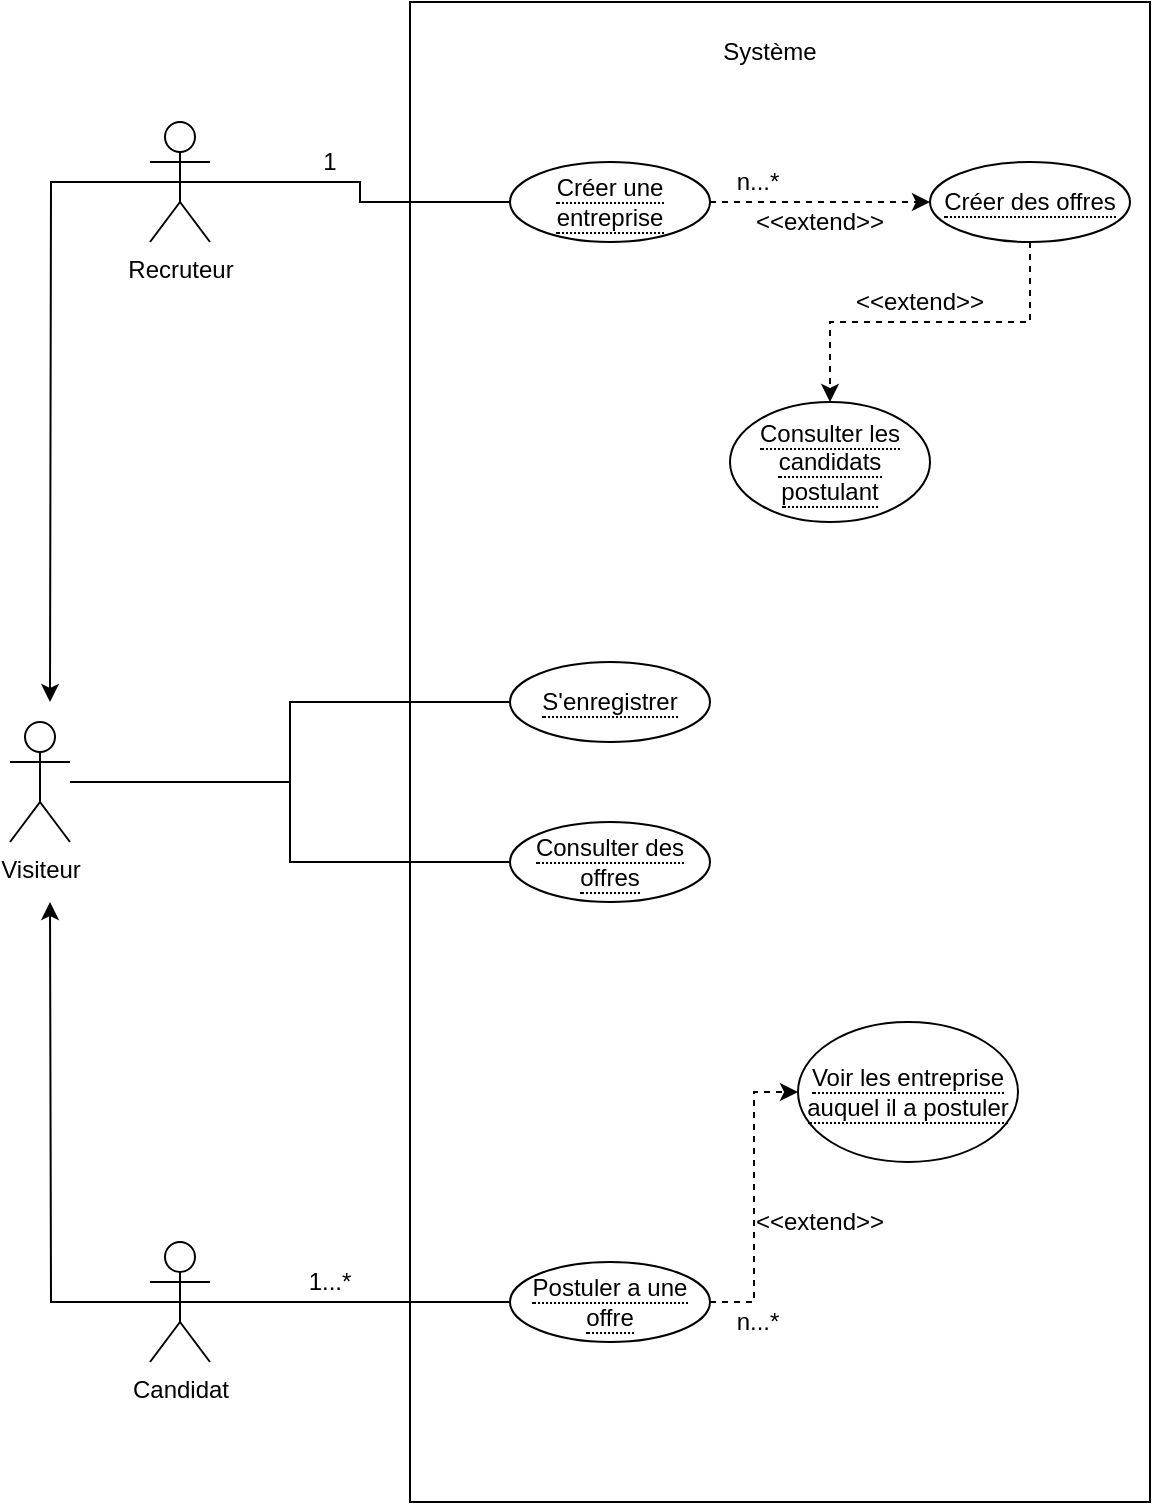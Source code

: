 <mxfile version="26.2.8">
  <diagram name="Page-1" id="br2ZY6DhGDiwCSdYPVaq">
    <mxGraphModel dx="1175" dy="758" grid="1" gridSize="10" guides="1" tooltips="1" connect="1" arrows="1" fold="1" page="1" pageScale="1" pageWidth="827" pageHeight="1169" math="0" shadow="0">
      <root>
        <mxCell id="0" />
        <mxCell id="1" parent="0" />
        <mxCell id="3BdFC592ohsCOy7IGQRM-1" value="" style="whiteSpace=wrap;html=1;" vertex="1" parent="1">
          <mxGeometry x="220" y="130" width="370" height="750" as="geometry" />
        </mxCell>
        <mxCell id="3BdFC592ohsCOy7IGQRM-2" value="Système" style="text;html=1;align=center;verticalAlign=middle;whiteSpace=wrap;rounded=0;" vertex="1" parent="1">
          <mxGeometry x="370" y="140" width="60" height="30" as="geometry" />
        </mxCell>
        <mxCell id="3BdFC592ohsCOy7IGQRM-15" style="edgeStyle=orthogonalEdgeStyle;rounded=0;orthogonalLoop=1;jettySize=auto;html=1;exitX=0.5;exitY=0.5;exitDx=0;exitDy=0;exitPerimeter=0;" edge="1" parent="1" source="3BdFC592ohsCOy7IGQRM-3">
          <mxGeometry relative="1" as="geometry">
            <mxPoint x="40" y="480.0" as="targetPoint" />
          </mxGeometry>
        </mxCell>
        <mxCell id="3BdFC592ohsCOy7IGQRM-20" style="edgeStyle=orthogonalEdgeStyle;rounded=0;orthogonalLoop=1;jettySize=auto;html=1;exitX=0.5;exitY=0.5;exitDx=0;exitDy=0;exitPerimeter=0;endArrow=none;startFill=0;" edge="1" parent="1" source="3BdFC592ohsCOy7IGQRM-3" target="3BdFC592ohsCOy7IGQRM-17">
          <mxGeometry relative="1" as="geometry" />
        </mxCell>
        <mxCell id="3BdFC592ohsCOy7IGQRM-3" value="Recruteur" style="shape=umlActor;verticalLabelPosition=bottom;verticalAlign=top;html=1;outlineConnect=0;" vertex="1" parent="1">
          <mxGeometry x="90" y="190" width="30" height="60" as="geometry" />
        </mxCell>
        <mxCell id="3BdFC592ohsCOy7IGQRM-11" style="edgeStyle=orthogonalEdgeStyle;rounded=0;orthogonalLoop=1;jettySize=auto;html=1;endArrow=none;startFill=0;" edge="1" parent="1" source="3BdFC592ohsCOy7IGQRM-7" target="3BdFC592ohsCOy7IGQRM-9">
          <mxGeometry relative="1" as="geometry" />
        </mxCell>
        <mxCell id="3BdFC592ohsCOy7IGQRM-13" style="edgeStyle=orthogonalEdgeStyle;rounded=0;orthogonalLoop=1;jettySize=auto;html=1;entryX=0;entryY=0.5;entryDx=0;entryDy=0;endArrow=none;startFill=0;" edge="1" parent="1" source="3BdFC592ohsCOy7IGQRM-7" target="3BdFC592ohsCOy7IGQRM-12">
          <mxGeometry relative="1" as="geometry" />
        </mxCell>
        <mxCell id="3BdFC592ohsCOy7IGQRM-7" value="Visiteur" style="shape=umlActor;verticalLabelPosition=bottom;verticalAlign=top;html=1;outlineConnect=0;" vertex="1" parent="1">
          <mxGeometry x="20" y="490" width="30" height="60" as="geometry" />
        </mxCell>
        <mxCell id="3BdFC592ohsCOy7IGQRM-16" style="edgeStyle=orthogonalEdgeStyle;rounded=0;orthogonalLoop=1;jettySize=auto;html=1;exitX=0.5;exitY=0.5;exitDx=0;exitDy=0;exitPerimeter=0;" edge="1" parent="1" source="3BdFC592ohsCOy7IGQRM-8">
          <mxGeometry relative="1" as="geometry">
            <mxPoint x="40" y="580" as="targetPoint" />
          </mxGeometry>
        </mxCell>
        <mxCell id="3BdFC592ohsCOy7IGQRM-26" style="edgeStyle=orthogonalEdgeStyle;rounded=0;orthogonalLoop=1;jettySize=auto;html=1;exitX=0.5;exitY=0.5;exitDx=0;exitDy=0;exitPerimeter=0;endArrow=none;startFill=0;" edge="1" parent="1" source="3BdFC592ohsCOy7IGQRM-8" target="3BdFC592ohsCOy7IGQRM-23">
          <mxGeometry relative="1" as="geometry" />
        </mxCell>
        <mxCell id="3BdFC592ohsCOy7IGQRM-8" value="Candidat" style="shape=umlActor;verticalLabelPosition=bottom;verticalAlign=top;html=1;outlineConnect=0;" vertex="1" parent="1">
          <mxGeometry x="90" y="750" width="30" height="60" as="geometry" />
        </mxCell>
        <mxCell id="3BdFC592ohsCOy7IGQRM-9" value="&lt;span style=&quot;border-bottom: 1px dotted&quot;&gt;S&#39;enregistrer&lt;/span&gt;" style="ellipse;whiteSpace=wrap;html=1;align=center;" vertex="1" parent="1">
          <mxGeometry x="270" y="460" width="100" height="40" as="geometry" />
        </mxCell>
        <mxCell id="3BdFC592ohsCOy7IGQRM-12" value="&lt;span style=&quot;border-bottom: 1px dotted&quot;&gt;Consulter des offres&lt;/span&gt;" style="ellipse;whiteSpace=wrap;html=1;align=center;" vertex="1" parent="1">
          <mxGeometry x="270" y="540" width="100" height="40" as="geometry" />
        </mxCell>
        <mxCell id="3BdFC592ohsCOy7IGQRM-30" style="edgeStyle=orthogonalEdgeStyle;rounded=0;orthogonalLoop=1;jettySize=auto;html=1;dashed=1;" edge="1" parent="1" source="3BdFC592ohsCOy7IGQRM-17" target="3BdFC592ohsCOy7IGQRM-18">
          <mxGeometry relative="1" as="geometry" />
        </mxCell>
        <mxCell id="3BdFC592ohsCOy7IGQRM-17" value="&lt;span style=&quot;border-bottom: 1px dotted&quot;&gt;Créer une entreprise&lt;/span&gt;" style="ellipse;whiteSpace=wrap;html=1;align=center;" vertex="1" parent="1">
          <mxGeometry x="270" y="210" width="100" height="40" as="geometry" />
        </mxCell>
        <mxCell id="3BdFC592ohsCOy7IGQRM-31" style="edgeStyle=orthogonalEdgeStyle;rounded=0;orthogonalLoop=1;jettySize=auto;html=1;entryX=0.5;entryY=0;entryDx=0;entryDy=0;dashed=1;" edge="1" parent="1" source="3BdFC592ohsCOy7IGQRM-18" target="3BdFC592ohsCOy7IGQRM-19">
          <mxGeometry relative="1" as="geometry" />
        </mxCell>
        <mxCell id="3BdFC592ohsCOy7IGQRM-18" value="&lt;span style=&quot;border-bottom: 1px dotted&quot;&gt;Créer des offres&lt;/span&gt;" style="ellipse;whiteSpace=wrap;html=1;align=center;" vertex="1" parent="1">
          <mxGeometry x="480" y="210" width="100" height="40" as="geometry" />
        </mxCell>
        <mxCell id="3BdFC592ohsCOy7IGQRM-19" value="&lt;span style=&quot;border-bottom: 1px dotted&quot;&gt;Consulter les candidats postulant&lt;/span&gt;" style="ellipse;whiteSpace=wrap;html=1;align=center;" vertex="1" parent="1">
          <mxGeometry x="380" y="330" width="100" height="60" as="geometry" />
        </mxCell>
        <mxCell id="3BdFC592ohsCOy7IGQRM-29" style="edgeStyle=orthogonalEdgeStyle;rounded=0;orthogonalLoop=1;jettySize=auto;html=1;exitX=1;exitY=0.5;exitDx=0;exitDy=0;entryX=0;entryY=0.5;entryDx=0;entryDy=0;dashed=1;" edge="1" parent="1" source="3BdFC592ohsCOy7IGQRM-23" target="3BdFC592ohsCOy7IGQRM-24">
          <mxGeometry relative="1" as="geometry" />
        </mxCell>
        <mxCell id="3BdFC592ohsCOy7IGQRM-23" value="&lt;span style=&quot;border-bottom: 1px dotted&quot;&gt;Postuler a une offre&lt;/span&gt;" style="ellipse;whiteSpace=wrap;html=1;align=center;" vertex="1" parent="1">
          <mxGeometry x="270" y="760" width="100" height="40" as="geometry" />
        </mxCell>
        <mxCell id="3BdFC592ohsCOy7IGQRM-24" value="&lt;span style=&quot;border-bottom: 1px dotted&quot;&gt;Voir les entreprise auquel il a postuler&lt;/span&gt;" style="ellipse;whiteSpace=wrap;html=1;align=center;" vertex="1" parent="1">
          <mxGeometry x="414" y="640" width="110" height="70" as="geometry" />
        </mxCell>
        <mxCell id="3BdFC592ohsCOy7IGQRM-32" value="1" style="text;html=1;align=center;verticalAlign=middle;whiteSpace=wrap;rounded=0;" vertex="1" parent="1">
          <mxGeometry x="160" y="200" width="40" height="20" as="geometry" />
        </mxCell>
        <mxCell id="3BdFC592ohsCOy7IGQRM-33" value="1...*" style="text;html=1;align=center;verticalAlign=middle;whiteSpace=wrap;rounded=0;" vertex="1" parent="1">
          <mxGeometry x="160" y="760" width="40" height="20" as="geometry" />
        </mxCell>
        <mxCell id="3BdFC592ohsCOy7IGQRM-34" value="n...*" style="text;html=1;align=center;verticalAlign=middle;whiteSpace=wrap;rounded=0;" vertex="1" parent="1">
          <mxGeometry x="374" y="210" width="40" height="20" as="geometry" />
        </mxCell>
        <mxCell id="3BdFC592ohsCOy7IGQRM-35" value="n...*" style="text;html=1;align=center;verticalAlign=middle;whiteSpace=wrap;rounded=0;" vertex="1" parent="1">
          <mxGeometry x="374" y="780" width="40" height="20" as="geometry" />
        </mxCell>
        <mxCell id="3BdFC592ohsCOy7IGQRM-36" value="&amp;lt;&amp;lt;extend&amp;gt;&amp;gt;" style="text;html=1;align=center;verticalAlign=middle;whiteSpace=wrap;rounded=0;" vertex="1" parent="1">
          <mxGeometry x="390" y="730" width="70" height="20" as="geometry" />
        </mxCell>
        <mxCell id="3BdFC592ohsCOy7IGQRM-37" value="&amp;lt;&amp;lt;extend&amp;gt;&amp;gt;" style="text;html=1;align=center;verticalAlign=middle;whiteSpace=wrap;rounded=0;" vertex="1" parent="1">
          <mxGeometry x="440" y="270" width="70" height="20" as="geometry" />
        </mxCell>
        <mxCell id="3BdFC592ohsCOy7IGQRM-38" value="&amp;lt;&amp;lt;extend&amp;gt;&amp;gt;" style="text;html=1;align=center;verticalAlign=middle;whiteSpace=wrap;rounded=0;" vertex="1" parent="1">
          <mxGeometry x="390" y="230" width="70" height="20" as="geometry" />
        </mxCell>
      </root>
    </mxGraphModel>
  </diagram>
</mxfile>
